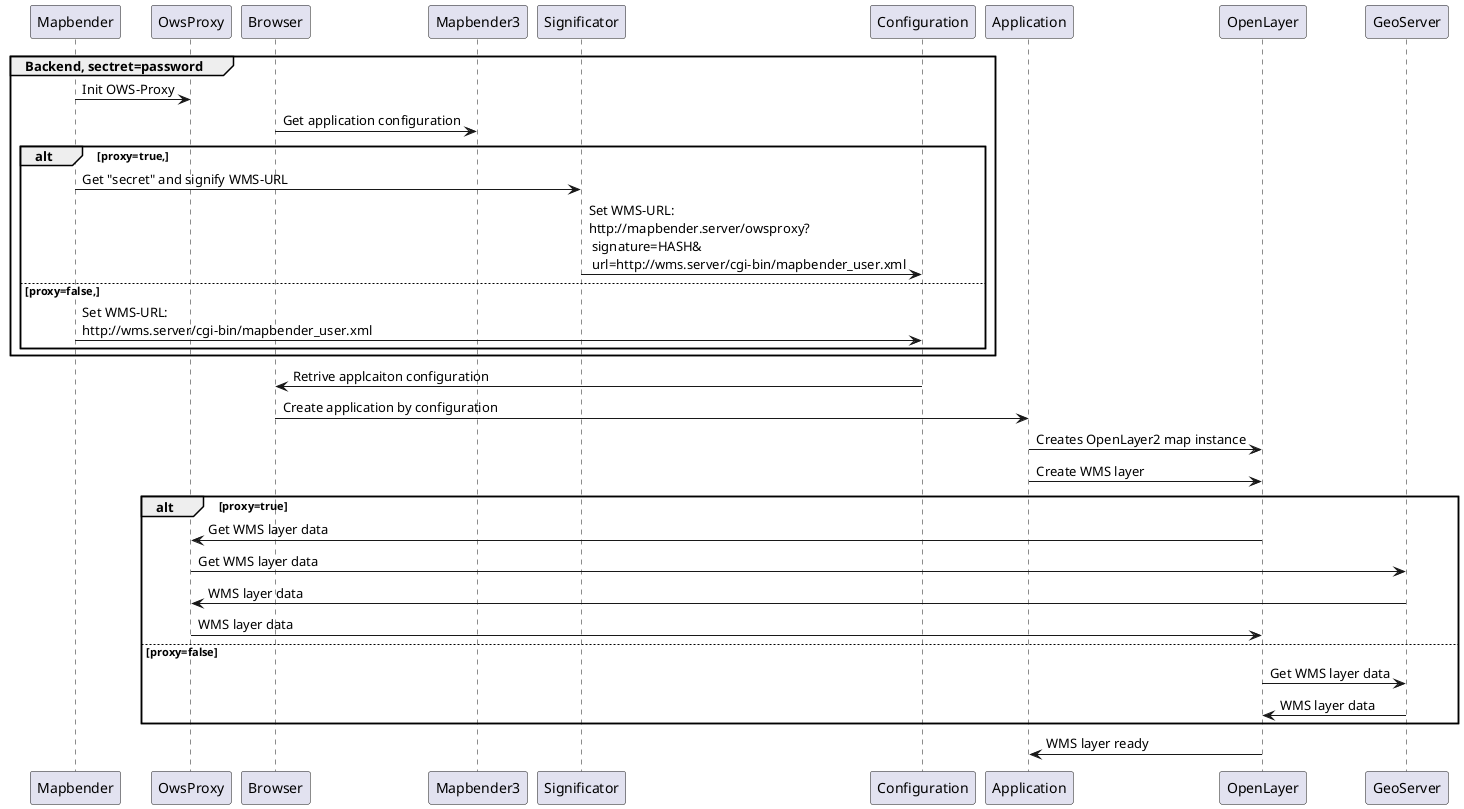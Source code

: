 @startuml

group Backend, sectret=password
Mapbender -> OwsProxy: Init OWS-Proxy

Browser -> Mapbender3: Get application configuration
  alt proxy=true,
    Mapbender -> Significator: Get "secret" and signify WMS-URL
    Significator -> Configuration: Set WMS-URL:\nhttp://mapbender.server/owsproxy?\n signature=HASH&\n url=http://wms.server/cgi-bin/mapbender_user.xml
  else proxy=false,
    Mapbender -> Configuration: Set WMS-URL:\nhttp://wms.server/cgi-bin/mapbender_user.xml
  end
end
Configuration -> Browser: Retrive applcaiton configuration

Browser -> Application: Create application by configuration
Application -> OpenLayer:  Creates OpenLayer2 map instance
Application -> OpenLayer: Create WMS layer

alt proxy=true
OpenLayer -> OwsProxy: Get WMS layer data
OwsProxy -> GeoServer: Get WMS layer data
GeoServer -> OwsProxy: WMS layer data
OwsProxy -> OpenLayer: WMS layer data

else proxy=false
OpenLayer -> GeoServer: Get WMS layer data
GeoServer -> OpenLayer: WMS layer data
end
OpenLayer -> Application:  WMS layer ready
@enduml